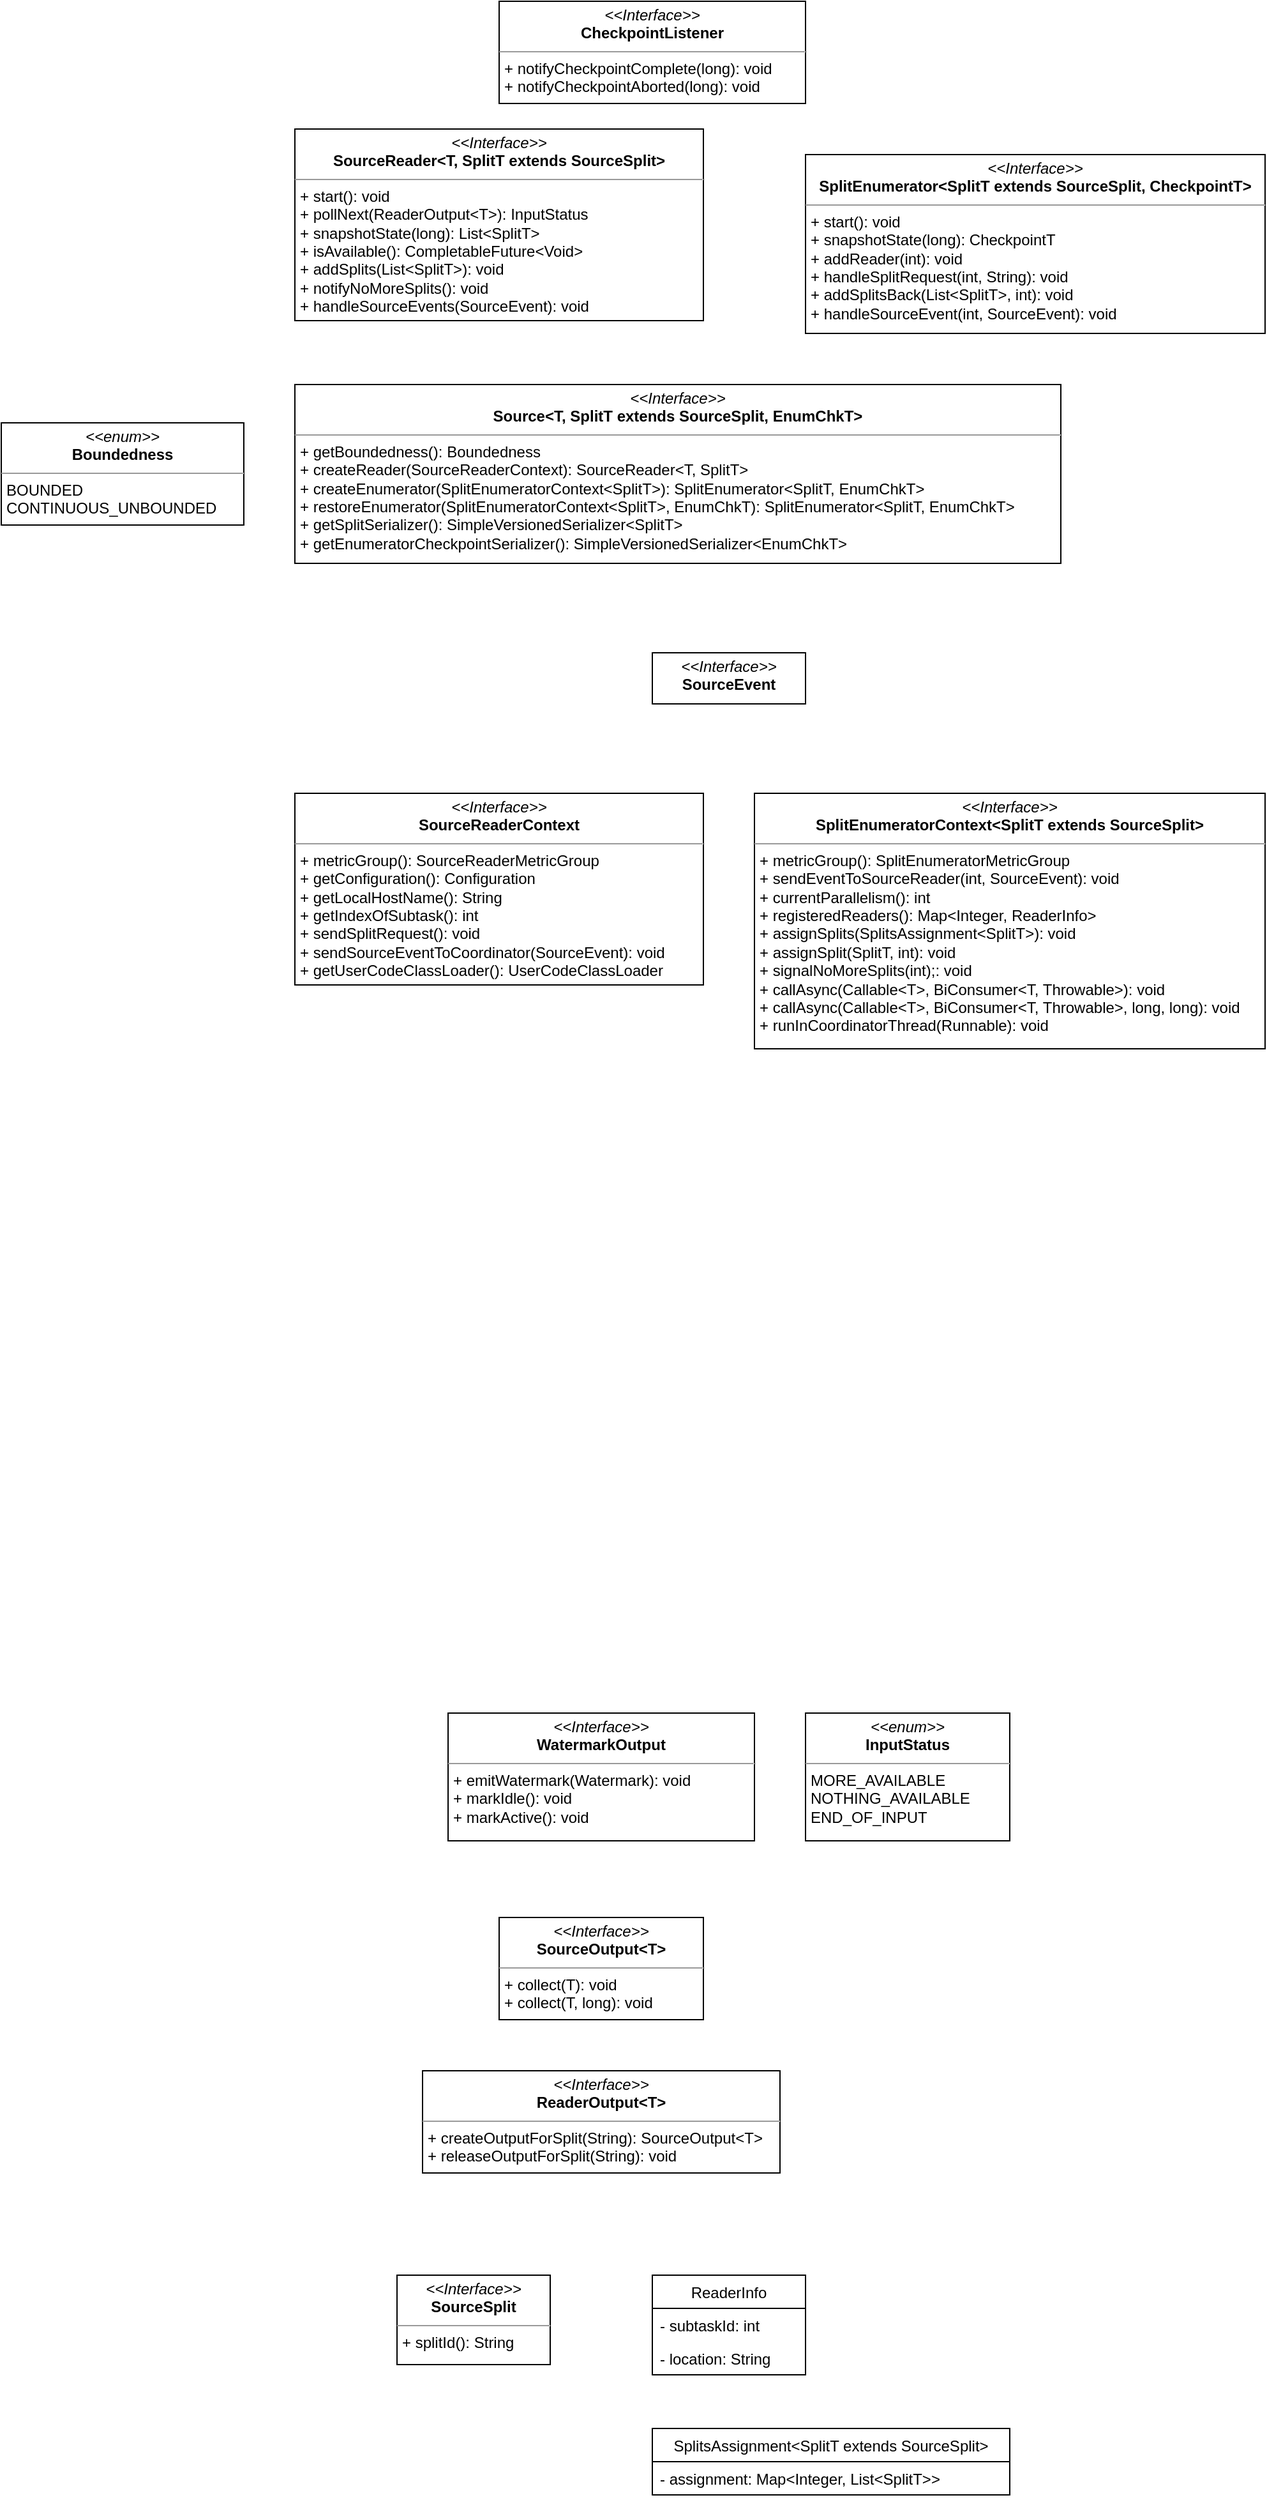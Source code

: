 <mxfile version="16.5.1" type="device"><diagram id="u-qYi5J7tLObbc35B_6S" name="第 1 页"><mxGraphModel dx="2173" dy="1906" grid="1" gridSize="10" guides="1" tooltips="1" connect="1" arrows="1" fold="1" page="1" pageScale="1" pageWidth="827" pageHeight="1169" math="0" shadow="0"><root><mxCell id="0"/><mxCell id="1" parent="0"/><mxCell id="8BP-HTeBMmziVTkC2FrS-5" value="&lt;p style=&quot;margin: 0px ; margin-top: 4px ; text-align: center&quot;&gt;&lt;i&gt;&amp;lt;&amp;lt;enum&amp;gt;&amp;gt;&lt;/i&gt;&lt;br&gt;&lt;b&gt;Boundedness&lt;/b&gt;&lt;br&gt;&lt;/p&gt;&lt;hr size=&quot;1&quot;&gt;&lt;p style=&quot;margin: 0px ; margin-left: 4px&quot;&gt;BOUNDED&lt;br&gt;CONTINUOUS_UNBOUNDED&lt;/p&gt;&lt;p style=&quot;margin: 0px ; margin-left: 4px&quot;&gt;&lt;br&gt;&lt;/p&gt;" style="verticalAlign=top;align=left;overflow=fill;fontSize=12;fontFamily=Helvetica;html=1;" parent="1" vertex="1"><mxGeometry x="-70" y="190" width="190" height="80" as="geometry"/></mxCell><mxCell id="8BP-HTeBMmziVTkC2FrS-6" value="&lt;p style=&quot;margin: 0px ; margin-top: 4px ; text-align: center&quot;&gt;&lt;i&gt;&amp;lt;&amp;lt;Interface&amp;gt;&amp;gt;&lt;/i&gt;&lt;br&gt;&lt;b&gt;Source&amp;lt;T, SplitT extends SourceSplit, EnumChkT&amp;gt;&lt;/b&gt;&lt;/p&gt;&lt;hr size=&quot;1&quot;&gt;&lt;p style=&quot;margin: 0px ; margin-left: 4px&quot;&gt;+ getBoundedness(): Boundedness&lt;/p&gt;&lt;p style=&quot;margin: 0px ; margin-left: 4px&quot;&gt;+ createReader(SourceReaderContext): SourceReader&amp;lt;T, SplitT&amp;gt;&lt;/p&gt;&lt;p style=&quot;margin: 0px ; margin-left: 4px&quot;&gt;+ createEnumerator(SplitEnumeratorContext&amp;lt;SplitT&amp;gt;): SplitEnumerator&amp;lt;SplitT, EnumChkT&amp;gt;&lt;/p&gt;&lt;p style=&quot;margin: 0px ; margin-left: 4px&quot;&gt;+ restoreEnumerator(SplitEnumeratorContext&amp;lt;SplitT&amp;gt;, EnumChkT): SplitEnumerator&amp;lt;SplitT, EnumChkT&amp;gt;&lt;/p&gt;&lt;p style=&quot;margin: 0px ; margin-left: 4px&quot;&gt;+ getSplitSerializer(): SimpleVersionedSerializer&amp;lt;SplitT&amp;gt;&lt;/p&gt;&lt;p style=&quot;margin: 0px ; margin-left: 4px&quot;&gt;+ getEnumeratorCheckpointSerializer(): SimpleVersionedSerializer&amp;lt;EnumChkT&amp;gt;&lt;/p&gt;" style="verticalAlign=top;align=left;overflow=fill;fontSize=12;fontFamily=Helvetica;html=1;" parent="1" vertex="1"><mxGeometry x="160" y="160" width="600" height="140" as="geometry"/></mxCell><mxCell id="8BP-HTeBMmziVTkC2FrS-7" value="&lt;p style=&quot;margin: 0px ; margin-top: 4px ; text-align: center&quot;&gt;&lt;i&gt;&amp;lt;&amp;lt;Interface&amp;gt;&amp;gt;&lt;/i&gt;&lt;br&gt;&lt;b&gt;SourceReaderContext&lt;/b&gt;&lt;br&gt;&lt;/p&gt;&lt;hr size=&quot;1&quot;&gt;&lt;p style=&quot;margin: 0px ; margin-left: 4px&quot;&gt;+ metricGroup(): SourceReaderMetricGroup&lt;/p&gt;&lt;p style=&quot;margin: 0px ; margin-left: 4px&quot;&gt;+ getConfiguration(): Configuration&lt;/p&gt;&lt;p style=&quot;margin: 0px ; margin-left: 4px&quot;&gt;+ getLocalHostName(): String&lt;/p&gt;&lt;p style=&quot;margin: 0px ; margin-left: 4px&quot;&gt;+ getIndexOfSubtask(): int&lt;/p&gt;&lt;p style=&quot;margin: 0px ; margin-left: 4px&quot;&gt;+ sendSplitRequest(): void&lt;/p&gt;&lt;p style=&quot;margin: 0px ; margin-left: 4px&quot;&gt;+ sendSourceEventToCoordinator(SourceEvent): void&lt;/p&gt;&lt;p style=&quot;margin: 0px ; margin-left: 4px&quot;&gt;+ getUserCodeClassLoader(): UserCodeClassLoader&lt;/p&gt;" style="verticalAlign=top;align=left;overflow=fill;fontSize=12;fontFamily=Helvetica;html=1;" parent="1" vertex="1"><mxGeometry x="160" y="480" width="320" height="150" as="geometry"/></mxCell><mxCell id="8BP-HTeBMmziVTkC2FrS-8" value="&lt;p style=&quot;margin: 0px ; margin-top: 4px ; text-align: center&quot;&gt;&lt;i&gt;&amp;lt;&amp;lt;Interface&amp;gt;&amp;gt;&lt;/i&gt;&lt;br&gt;&lt;b&gt;SplitEnumeratorContext&amp;lt;SplitT extends SourceSplit&amp;gt;&lt;/b&gt;&lt;br&gt;&lt;/p&gt;&lt;hr size=&quot;1&quot;&gt;&lt;p style=&quot;margin: 0px ; margin-left: 4px&quot;&gt;+ metricGroup(): SplitEnumeratorMetricGroup&lt;/p&gt;&lt;p style=&quot;margin: 0px ; margin-left: 4px&quot;&gt;+ sendEventToSourceReader(int, SourceEvent): void&lt;/p&gt;&lt;p style=&quot;margin: 0px ; margin-left: 4px&quot;&gt;+ currentParallelism(): int&lt;/p&gt;&lt;p style=&quot;margin: 0px ; margin-left: 4px&quot;&gt;+ registeredReaders(): Map&amp;lt;Integer, ReaderInfo&amp;gt;&lt;/p&gt;&lt;p style=&quot;margin: 0px ; margin-left: 4px&quot;&gt;+ assignSplits(SplitsAssignment&amp;lt;SplitT&amp;gt;): void&lt;/p&gt;&lt;p style=&quot;margin: 0px ; margin-left: 4px&quot;&gt;+ assignSplit(SplitT, int): void&lt;/p&gt;&lt;p style=&quot;margin: 0px ; margin-left: 4px&quot;&gt;+ signalNoMoreSplits(int);: void&lt;/p&gt;&lt;p style=&quot;margin: 0px ; margin-left: 4px&quot;&gt;+ callAsync(Callable&amp;lt;T&amp;gt;, BiConsumer&amp;lt;T, Throwable&amp;gt;): void&lt;/p&gt;&lt;p style=&quot;margin: 0px ; margin-left: 4px&quot;&gt;+ callAsync(Callable&amp;lt;T&amp;gt;, BiConsumer&amp;lt;T, Throwable&amp;gt;, long, long): void&lt;/p&gt;&lt;p style=&quot;margin: 0px ; margin-left: 4px&quot;&gt;+ runInCoordinatorThread(Runnable): void&lt;/p&gt;" style="verticalAlign=top;align=left;overflow=fill;fontSize=12;fontFamily=Helvetica;html=1;" parent="1" vertex="1"><mxGeometry x="520" y="480" width="400" height="200" as="geometry"/></mxCell><mxCell id="8BP-HTeBMmziVTkC2FrS-9" value="&lt;p style=&quot;margin: 0px ; margin-top: 4px ; text-align: center&quot;&gt;&lt;i&gt;&amp;lt;&amp;lt;Interface&amp;gt;&amp;gt;&lt;/i&gt;&lt;br&gt;&lt;b&gt;SourceReader&amp;lt;T, SplitT extends SourceSplit&amp;gt;&lt;/b&gt;&lt;br&gt;&lt;/p&gt;&lt;hr size=&quot;1&quot;&gt;&lt;p style=&quot;margin: 0px ; margin-left: 4px&quot;&gt;+ start(): void&lt;/p&gt;&lt;p style=&quot;margin: 0px ; margin-left: 4px&quot;&gt;+ pollNext(ReaderOutput&amp;lt;T&amp;gt;): InputStatus&lt;/p&gt;&lt;p style=&quot;margin: 0px ; margin-left: 4px&quot;&gt;+ snapshotState(long): List&amp;lt;SplitT&amp;gt;&lt;/p&gt;&lt;p style=&quot;margin: 0px ; margin-left: 4px&quot;&gt;+ isAvailable(): CompletableFuture&amp;lt;Void&amp;gt;&lt;/p&gt;&lt;p style=&quot;margin: 0px ; margin-left: 4px&quot;&gt;+ addSplits(List&amp;lt;SplitT&amp;gt;): void&lt;/p&gt;&lt;p style=&quot;margin: 0px ; margin-left: 4px&quot;&gt;+ notifyNoMoreSplits(): void&lt;/p&gt;&lt;p style=&quot;margin: 0px ; margin-left: 4px&quot;&gt;+ handleSourceEvents(SourceEvent): void&lt;/p&gt;" style="verticalAlign=top;align=left;overflow=fill;fontSize=12;fontFamily=Helvetica;html=1;" parent="1" vertex="1"><mxGeometry x="160" y="-40" width="320" height="150" as="geometry"/></mxCell><mxCell id="8BP-HTeBMmziVTkC2FrS-10" value="&lt;p style=&quot;margin: 0px ; margin-top: 4px ; text-align: center&quot;&gt;&lt;i&gt;&amp;lt;&amp;lt;Interface&amp;gt;&amp;gt;&lt;/i&gt;&lt;br&gt;&lt;b&gt;CheckpointListener&lt;/b&gt;&lt;br&gt;&lt;/p&gt;&lt;hr size=&quot;1&quot;&gt;&lt;p style=&quot;margin: 0px ; margin-left: 4px&quot;&gt;+ notifyCheckpointComplete(long): void&lt;/p&gt;&lt;p style=&quot;margin: 0px ; margin-left: 4px&quot;&gt;+ notifyCheckpointAborted(long): void&lt;/p&gt;" style="verticalAlign=top;align=left;overflow=fill;fontSize=12;fontFamily=Helvetica;html=1;" parent="1" vertex="1"><mxGeometry x="320" y="-140" width="240" height="80" as="geometry"/></mxCell><mxCell id="8BP-HTeBMmziVTkC2FrS-11" value="&lt;p style=&quot;margin: 0px ; margin-top: 4px ; text-align: center&quot;&gt;&lt;i&gt;&amp;lt;&amp;lt;Interface&amp;gt;&amp;gt;&lt;/i&gt;&lt;br&gt;&lt;b&gt;SplitEnumerator&amp;lt;SplitT extends SourceSplit, CheckpointT&amp;gt;&lt;/b&gt;&lt;br&gt;&lt;/p&gt;&lt;hr size=&quot;1&quot;&gt;&lt;p style=&quot;margin: 0px ; margin-left: 4px&quot;&gt;+ start(): void&lt;/p&gt;&lt;p style=&quot;margin: 0px ; margin-left: 4px&quot;&gt;+ snapshotState(long): CheckpointT&lt;/p&gt;&lt;p style=&quot;margin: 0px ; margin-left: 4px&quot;&gt;+ addReader(int): void&lt;/p&gt;&lt;p style=&quot;margin: 0px ; margin-left: 4px&quot;&gt;+ handleSplitRequest(int, String): void&lt;/p&gt;&lt;p style=&quot;margin: 0px ; margin-left: 4px&quot;&gt;+ addSplitsBack(List&amp;lt;SplitT&amp;gt;, int): void&lt;/p&gt;&lt;p style=&quot;margin: 0px ; margin-left: 4px&quot;&gt;+ handleSourceEvent(int, SourceEvent): void&lt;/p&gt;" style="verticalAlign=top;align=left;overflow=fill;fontSize=12;fontFamily=Helvetica;html=1;" parent="1" vertex="1"><mxGeometry x="560" y="-20" width="360" height="140" as="geometry"/></mxCell><mxCell id="8BP-HTeBMmziVTkC2FrS-12" value="&lt;p style=&quot;margin: 0px ; margin-top: 4px ; text-align: center&quot;&gt;&lt;i&gt;&amp;lt;&amp;lt;Interface&amp;gt;&amp;gt;&lt;/i&gt;&lt;br&gt;&lt;b&gt;SourceEvent&lt;/b&gt;&lt;/p&gt;" style="verticalAlign=top;align=left;overflow=fill;fontSize=12;fontFamily=Helvetica;html=1;" parent="1" vertex="1"><mxGeometry x="440" y="370" width="120" height="40" as="geometry"/></mxCell><mxCell id="8BP-HTeBMmziVTkC2FrS-14" value="&lt;p style=&quot;margin: 0px ; margin-top: 4px ; text-align: center&quot;&gt;&lt;i&gt;&amp;lt;&amp;lt;Interface&amp;gt;&amp;gt;&lt;/i&gt;&lt;br&gt;&lt;b&gt;WatermarkOutput&lt;/b&gt;&lt;br&gt;&lt;/p&gt;&lt;hr size=&quot;1&quot;&gt;&lt;p style=&quot;margin: 0px ; margin-left: 4px&quot;&gt;+ emitWatermark(Watermark): void&lt;/p&gt;&lt;p style=&quot;margin: 0px ; margin-left: 4px&quot;&gt;+ markIdle(): void&lt;/p&gt;&lt;p style=&quot;margin: 0px ; margin-left: 4px&quot;&gt;+ markActive(): void&lt;/p&gt;" style="verticalAlign=top;align=left;overflow=fill;fontSize=12;fontFamily=Helvetica;html=1;" parent="1" vertex="1"><mxGeometry x="280" y="1200" width="240" height="100" as="geometry"/></mxCell><mxCell id="8BP-HTeBMmziVTkC2FrS-15" value="&lt;p style=&quot;margin: 0px ; margin-top: 4px ; text-align: center&quot;&gt;&lt;i&gt;&amp;lt;&amp;lt;Interface&amp;gt;&amp;gt;&lt;/i&gt;&lt;br&gt;&lt;b&gt;SourceOutput&amp;lt;T&amp;gt;&lt;/b&gt;&lt;br&gt;&lt;/p&gt;&lt;hr size=&quot;1&quot;&gt;&lt;p style=&quot;margin: 0px ; margin-left: 4px&quot;&gt;+ collect(T): void&lt;/p&gt;&lt;p style=&quot;margin: 0px ; margin-left: 4px&quot;&gt;+ collect(T, long): void&lt;/p&gt;" style="verticalAlign=top;align=left;overflow=fill;fontSize=12;fontFamily=Helvetica;html=1;" parent="1" vertex="1"><mxGeometry x="320" y="1360" width="160" height="80" as="geometry"/></mxCell><mxCell id="8BP-HTeBMmziVTkC2FrS-16" value="&lt;p style=&quot;margin: 0px ; margin-top: 4px ; text-align: center&quot;&gt;&lt;i&gt;&amp;lt;&amp;lt;Interface&amp;gt;&amp;gt;&lt;/i&gt;&lt;br&gt;&lt;b&gt;ReaderOutput&amp;lt;T&amp;gt;&lt;/b&gt;&lt;br&gt;&lt;/p&gt;&lt;hr size=&quot;1&quot;&gt;&lt;p style=&quot;margin: 0px ; margin-left: 4px&quot;&gt;+ createOutputForSplit(String): SourceOutput&amp;lt;T&amp;gt;&lt;/p&gt;&lt;p style=&quot;margin: 0px ; margin-left: 4px&quot;&gt;+ releaseOutputForSplit(String): void&lt;/p&gt;" style="verticalAlign=top;align=left;overflow=fill;fontSize=12;fontFamily=Helvetica;html=1;" parent="1" vertex="1"><mxGeometry x="260" y="1480" width="280" height="80" as="geometry"/></mxCell><mxCell id="8BP-HTeBMmziVTkC2FrS-17" value="&lt;p style=&quot;margin: 0px ; margin-top: 4px ; text-align: center&quot;&gt;&lt;i&gt;&amp;lt;&amp;lt;enum&amp;gt;&amp;gt;&lt;/i&gt;&lt;br&gt;&lt;b&gt;InputStatus&lt;/b&gt;&lt;br&gt;&lt;/p&gt;&lt;hr size=&quot;1&quot;&gt;&lt;p style=&quot;margin: 0px ; margin-left: 4px&quot;&gt;MORE_AVAILABLE&lt;br&gt;NOTHING_AVAILABLE&lt;/p&gt;&lt;p style=&quot;margin: 0px ; margin-left: 4px&quot;&gt;END_OF_INPUT&lt;br&gt;&lt;/p&gt;&lt;p style=&quot;margin: 0px ; margin-left: 4px&quot;&gt;&lt;br&gt;&lt;/p&gt;" style="verticalAlign=top;align=left;overflow=fill;fontSize=12;fontFamily=Helvetica;html=1;" parent="1" vertex="1"><mxGeometry x="560" y="1200" width="160" height="100" as="geometry"/></mxCell><mxCell id="8BP-HTeBMmziVTkC2FrS-18" value="&lt;p style=&quot;margin: 0px ; margin-top: 4px ; text-align: center&quot;&gt;&lt;i&gt;&amp;lt;&amp;lt;Interface&amp;gt;&amp;gt;&lt;/i&gt;&lt;br&gt;&lt;b&gt;SourceSplit&lt;/b&gt;&lt;br&gt;&lt;/p&gt;&lt;hr size=&quot;1&quot;&gt;&lt;p style=&quot;margin: 0px ; margin-left: 4px&quot;&gt;+ splitId(): String&lt;br&gt;&lt;/p&gt;" style="verticalAlign=top;align=left;overflow=fill;fontSize=12;fontFamily=Helvetica;html=1;" parent="1" vertex="1"><mxGeometry x="240" y="1640" width="120" height="70" as="geometry"/></mxCell><mxCell id="8BP-HTeBMmziVTkC2FrS-19" value="ReaderInfo" style="swimlane;fontStyle=0;childLayout=stackLayout;horizontal=1;startSize=26;fillColor=none;horizontalStack=0;resizeParent=1;resizeParentMax=0;resizeLast=0;collapsible=1;marginBottom=0;" parent="1" vertex="1"><mxGeometry x="440" y="1640" width="120" height="78" as="geometry"/></mxCell><mxCell id="8BP-HTeBMmziVTkC2FrS-20" value="- subtaskId: int" style="text;strokeColor=none;fillColor=none;align=left;verticalAlign=top;spacingLeft=4;spacingRight=4;overflow=hidden;rotatable=0;points=[[0,0.5],[1,0.5]];portConstraint=eastwest;" parent="8BP-HTeBMmziVTkC2FrS-19" vertex="1"><mxGeometry y="26" width="120" height="26" as="geometry"/></mxCell><mxCell id="8BP-HTeBMmziVTkC2FrS-21" value="- location: String" style="text;strokeColor=none;fillColor=none;align=left;verticalAlign=top;spacingLeft=4;spacingRight=4;overflow=hidden;rotatable=0;points=[[0,0.5],[1,0.5]];portConstraint=eastwest;" parent="8BP-HTeBMmziVTkC2FrS-19" vertex="1"><mxGeometry y="52" width="120" height="26" as="geometry"/></mxCell><mxCell id="8BP-HTeBMmziVTkC2FrS-23" value="SplitsAssignment&lt;SplitT extends SourceSplit&gt;" style="swimlane;fontStyle=0;childLayout=stackLayout;horizontal=1;startSize=26;fillColor=none;horizontalStack=0;resizeParent=1;resizeParentMax=0;resizeLast=0;collapsible=1;marginBottom=0;" parent="1" vertex="1"><mxGeometry x="440" y="1760" width="280" height="52" as="geometry"/></mxCell><mxCell id="8BP-HTeBMmziVTkC2FrS-24" value="- assignment: Map&lt;Integer, List&lt;SplitT&gt;&gt;" style="text;strokeColor=none;fillColor=none;align=left;verticalAlign=top;spacingLeft=4;spacingRight=4;overflow=hidden;rotatable=0;points=[[0,0.5],[1,0.5]];portConstraint=eastwest;" parent="8BP-HTeBMmziVTkC2FrS-23" vertex="1"><mxGeometry y="26" width="280" height="26" as="geometry"/></mxCell></root></mxGraphModel></diagram></mxfile>